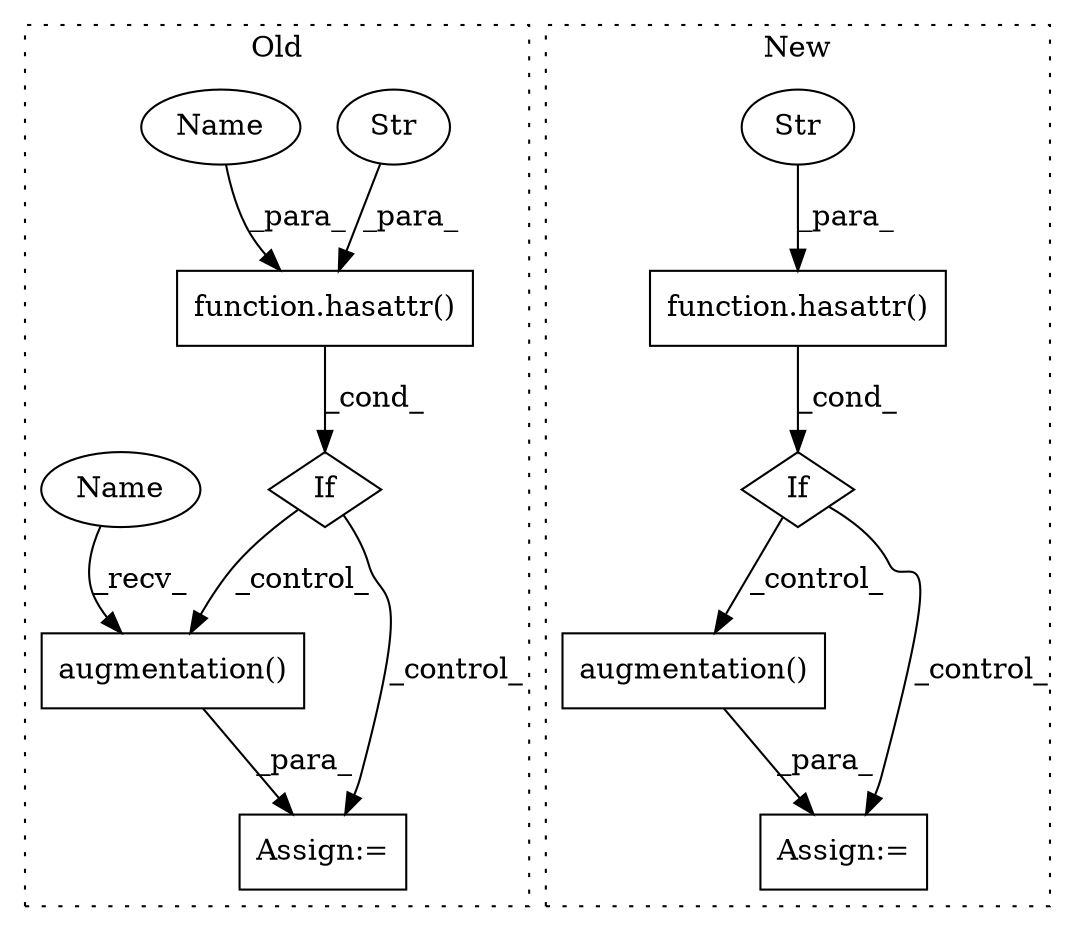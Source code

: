 digraph G {
subgraph cluster0 {
1 [label="function.hasattr()" a="75" s="501,529" l="8,1" shape="box"];
3 [label="If" a="96" s="498" l="3" shape="diamond"];
4 [label="Str" a="66" s="515" l="14" shape="ellipse"];
5 [label="augmentation()" a="75" s="551,583" l="18,1" shape="box"];
6 [label="Assign:=" a="68" s="548" l="3" shape="box"];
11 [label="Name" a="87" s="509" l="4" shape="ellipse"];
12 [label="Name" a="87" s="551" l="4" shape="ellipse"];
label = "Old";
style="dotted";
}
subgraph cluster1 {
2 [label="augmentation()" a="75" s="634,674" l="26,1" shape="box"];
7 [label="Assign:=" a="68" s="631" l="3" shape="box"];
8 [label="If" a="96" s="569" l="3" shape="diamond"];
9 [label="function.hasattr()" a="75" s="572,608" l="8,1" shape="box"];
10 [label="Str" a="66" s="594" l="14" shape="ellipse"];
label = "New";
style="dotted";
}
1 -> 3 [label="_cond_"];
2 -> 7 [label="_para_"];
3 -> 6 [label="_control_"];
3 -> 5 [label="_control_"];
4 -> 1 [label="_para_"];
5 -> 6 [label="_para_"];
8 -> 7 [label="_control_"];
8 -> 2 [label="_control_"];
9 -> 8 [label="_cond_"];
10 -> 9 [label="_para_"];
11 -> 1 [label="_para_"];
12 -> 5 [label="_recv_"];
}